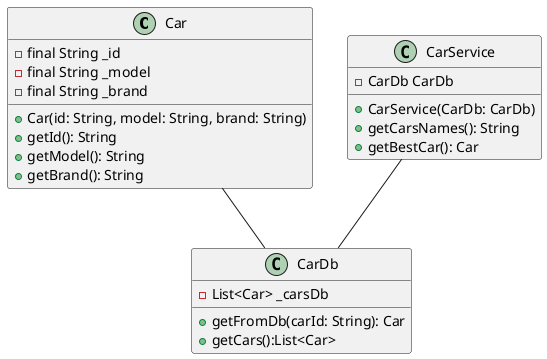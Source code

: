 @startuml

' New Architecture
class Car {
    - final String _id
    - final String _model
    - final String _brand
    + Car(id: String, model: String, brand: String)
    + getId(): String
    + getModel(): String
    + getBrand(): String
}

class CarDb {
    - List<Car> _carsDb
    + getFromDb(carId: String): Car
    + getCars():List<Car> 
}

class CarService {
    - CarDb CarDb
    + CarService(CarDb: CarDb)
    + getCarsNames(): String
    + getBestCar(): Car
}

Car -- CarDb
CarService -- CarDb

@enduml
